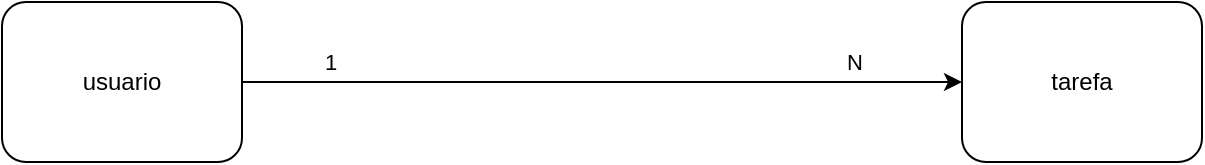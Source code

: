 <mxfile version="25.0.0">
  <diagram name="Página-1" id="ArmSldjJFW7tpwuBvhgc">
    <mxGraphModel grid="1" page="1" gridSize="10" guides="1" tooltips="1" connect="1" arrows="1" fold="1" pageScale="1" pageWidth="827" pageHeight="1169" math="0" shadow="0">
      <root>
        <mxCell id="0" />
        <mxCell id="1" parent="0" />
        <mxCell id="9PQBLN4A98zH93ZOApHw-3" style="edgeStyle=orthogonalEdgeStyle;rounded=0;orthogonalLoop=1;jettySize=auto;html=1;" edge="1" parent="1" source="9PQBLN4A98zH93ZOApHw-1" target="9PQBLN4A98zH93ZOApHw-2">
          <mxGeometry relative="1" as="geometry" />
        </mxCell>
        <mxCell id="9PQBLN4A98zH93ZOApHw-4" value="1" style="edgeLabel;html=1;align=center;verticalAlign=middle;resizable=0;points=[];" connectable="0" vertex="1" parent="9PQBLN4A98zH93ZOApHw-3">
          <mxGeometry x="-0.717" y="-3" relative="1" as="geometry">
            <mxPoint x="-7" y="-13" as="offset" />
          </mxGeometry>
        </mxCell>
        <mxCell id="9PQBLN4A98zH93ZOApHw-5" value="N" style="edgeLabel;html=1;align=center;verticalAlign=middle;resizable=0;points=[];" connectable="0" vertex="1" parent="9PQBLN4A98zH93ZOApHw-3">
          <mxGeometry x="0.7" y="1" relative="1" as="geometry">
            <mxPoint y="-9" as="offset" />
          </mxGeometry>
        </mxCell>
        <mxCell id="9PQBLN4A98zH93ZOApHw-1" value="usuario" style="rounded=1;whiteSpace=wrap;html=1;" vertex="1" parent="1">
          <mxGeometry x="120" y="200" width="120" height="80" as="geometry" />
        </mxCell>
        <mxCell id="9PQBLN4A98zH93ZOApHw-2" value="tarefa" style="rounded=1;whiteSpace=wrap;html=1;" vertex="1" parent="1">
          <mxGeometry x="600" y="200" width="120" height="80" as="geometry" />
        </mxCell>
      </root>
    </mxGraphModel>
  </diagram>
</mxfile>
